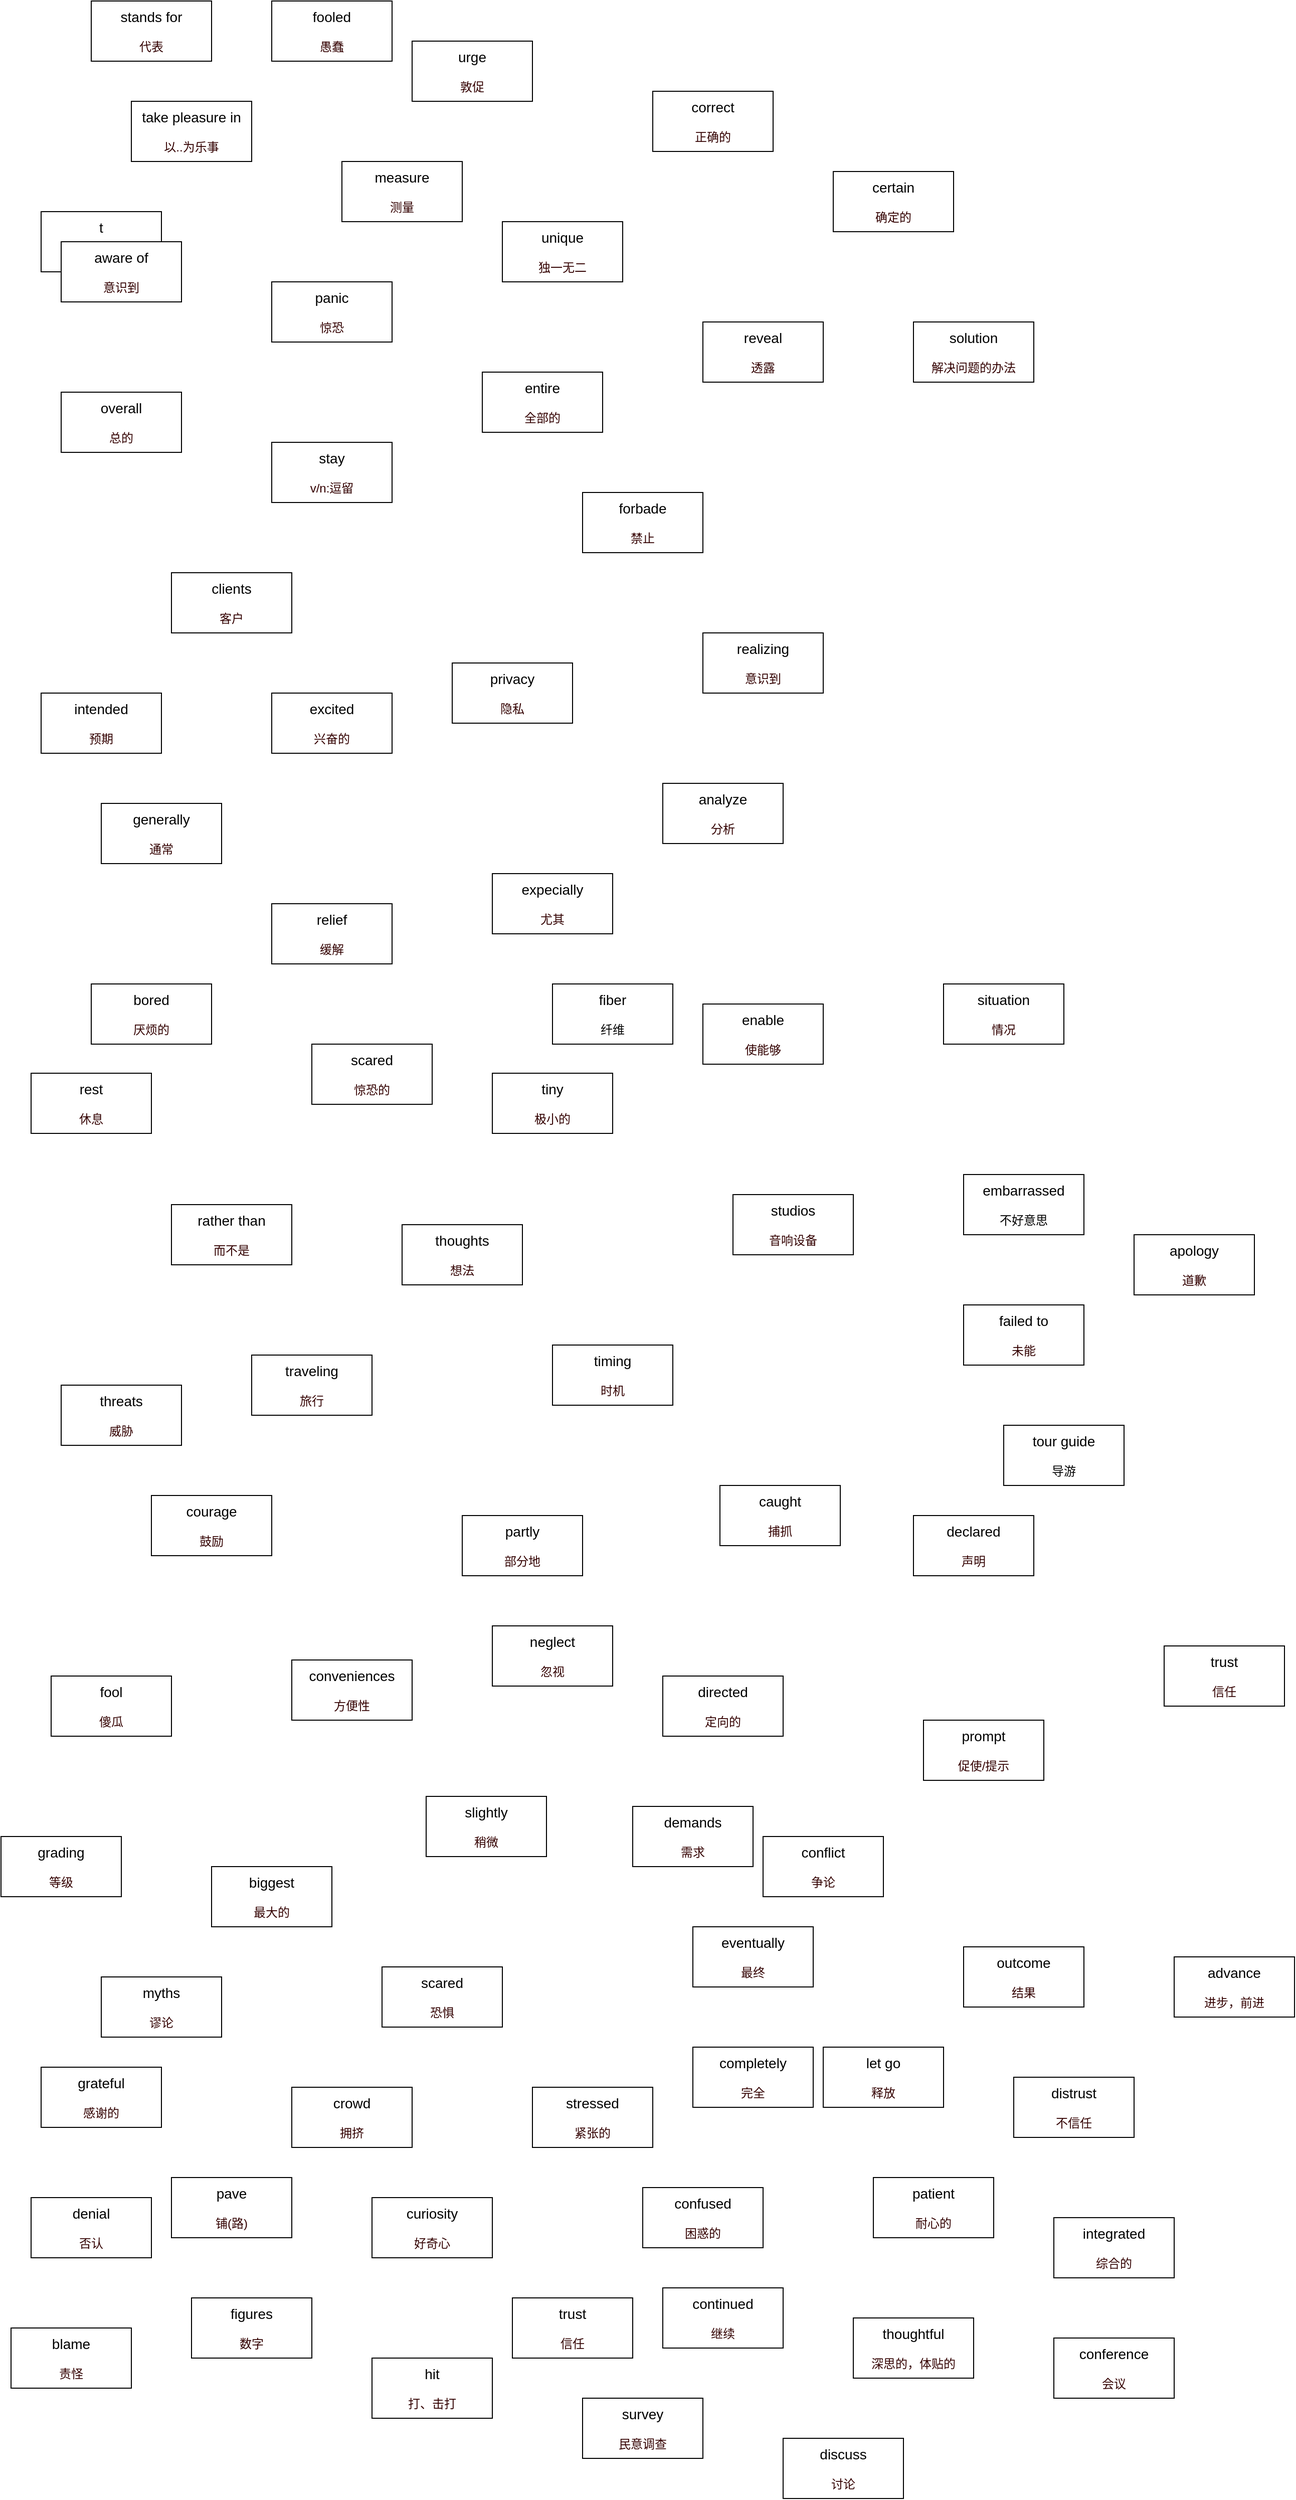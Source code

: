<mxfile>
    <diagram id="ttYuPCzGJ3HdLokVk0_G" name="第 1 页">
        <mxGraphModel dx="1706" dy="431" grid="1" gridSize="10" guides="0" tooltips="1" connect="1" arrows="1" fold="1" page="1" pageScale="1" pageWidth="827" pageHeight="1169" math="0" shadow="0">
            <root>
                <mxCell id="0"/>
                <mxCell id="1" parent="0"/>
                <mxCell id="2" value="&lt;font style=&quot;font-size: 14px&quot;&gt;take pleasure in&lt;br&gt;&lt;/font&gt;&lt;br&gt;&lt;font color=&quot;#330000&quot;&gt;以..为乐事&lt;/font&gt;" style="rounded=0;whiteSpace=wrap;html=1;" parent="1" vertex="1">
                    <mxGeometry x="120" y="140" width="120" height="60" as="geometry"/>
                </mxCell>
                <mxCell id="3" value="&lt;font style=&quot;font-size: 14px&quot;&gt;t&lt;br&gt;&lt;/font&gt;&lt;br&gt;&lt;font color=&quot;#330000&quot;&gt;以&lt;/font&gt;" style="rounded=0;whiteSpace=wrap;html=1;" parent="1" vertex="1">
                    <mxGeometry x="30" y="250" width="120" height="60" as="geometry"/>
                </mxCell>
                <mxCell id="4" value="&lt;font style=&quot;font-size: 14px&quot;&gt;overall&lt;br&gt;&lt;/font&gt;&lt;br&gt;&lt;font color=&quot;#330000&quot;&gt;总的&lt;/font&gt;" style="rounded=0;whiteSpace=wrap;html=1;" parent="1" vertex="1">
                    <mxGeometry x="50" y="430" width="120" height="60" as="geometry"/>
                </mxCell>
                <mxCell id="6" value="&lt;font style=&quot;font-size: 14px&quot;&gt;stay&lt;br&gt;&lt;/font&gt;&lt;br&gt;&lt;font color=&quot;#330000&quot;&gt;v/n:逗留&lt;/font&gt;" style="rounded=0;whiteSpace=wrap;html=1;" parent="1" vertex="1">
                    <mxGeometry x="260" y="480" width="120" height="60" as="geometry"/>
                </mxCell>
                <mxCell id="8" value="&lt;font style=&quot;font-size: 14px&quot;&gt;entire&lt;br&gt;&lt;/font&gt;&lt;br&gt;&lt;font color=&quot;#330000&quot;&gt;全部的&lt;/font&gt;" style="rounded=0;whiteSpace=wrap;html=1;" parent="1" vertex="1">
                    <mxGeometry x="470" y="410" width="120" height="60" as="geometry"/>
                </mxCell>
                <mxCell id="9" value="&lt;font style=&quot;font-size: 14px&quot;&gt;correct&lt;br&gt;&lt;/font&gt;&lt;br&gt;&lt;font color=&quot;#330000&quot;&gt;正确的&lt;/font&gt;" style="rounded=0;whiteSpace=wrap;html=1;" parent="1" vertex="1">
                    <mxGeometry x="640" y="130" width="120" height="60" as="geometry"/>
                </mxCell>
                <mxCell id="10" value="&lt;font style=&quot;font-size: 14px&quot;&gt;unique&lt;br&gt;&lt;/font&gt;&lt;br&gt;&lt;font color=&quot;#330000&quot;&gt;独一无二&lt;/font&gt;" style="rounded=0;whiteSpace=wrap;html=1;" parent="1" vertex="1">
                    <mxGeometry x="490" y="260" width="120" height="60" as="geometry"/>
                </mxCell>
                <mxCell id="11" value="&lt;font style=&quot;font-size: 14px&quot;&gt;forbade&lt;br&gt;&lt;/font&gt;&lt;br&gt;&lt;font color=&quot;#330000&quot;&gt;禁止&lt;/font&gt;" style="rounded=0;whiteSpace=wrap;html=1;" parent="1" vertex="1">
                    <mxGeometry x="570" y="530" width="120" height="60" as="geometry"/>
                </mxCell>
                <mxCell id="12" value="&lt;font style=&quot;font-size: 14px&quot;&gt;reveal&lt;br&gt;&lt;/font&gt;&lt;br&gt;&lt;font color=&quot;#330000&quot;&gt;透露&lt;/font&gt;" style="rounded=0;whiteSpace=wrap;html=1;" parent="1" vertex="1">
                    <mxGeometry x="690" y="360" width="120" height="60" as="geometry"/>
                </mxCell>
                <mxCell id="13" value="&lt;font style=&quot;font-size: 14px&quot;&gt;clients&lt;br&gt;&lt;/font&gt;&lt;br&gt;&lt;font color=&quot;#330000&quot;&gt;客户&lt;/font&gt;" style="rounded=0;whiteSpace=wrap;html=1;" parent="1" vertex="1">
                    <mxGeometry x="160" y="610" width="120" height="60" as="geometry"/>
                </mxCell>
                <mxCell id="14" value="&lt;font style=&quot;font-size: 14px&quot;&gt;privacy&lt;br&gt;&lt;/font&gt;&lt;br&gt;&lt;font color=&quot;#330000&quot;&gt;隐私&lt;/font&gt;" style="rounded=0;whiteSpace=wrap;html=1;" parent="1" vertex="1">
                    <mxGeometry x="440" y="700" width="120" height="60" as="geometry"/>
                </mxCell>
                <mxCell id="15" value="&lt;font style=&quot;font-size: 14px&quot;&gt;urge&lt;br&gt;&lt;/font&gt;&lt;br&gt;&lt;font color=&quot;#330000&quot;&gt;敦促&lt;/font&gt;" style="rounded=0;whiteSpace=wrap;html=1;" parent="1" vertex="1">
                    <mxGeometry x="400" y="80" width="120" height="60" as="geometry"/>
                </mxCell>
                <mxCell id="16" value="&lt;font style=&quot;font-size: 14px&quot;&gt;realizing&lt;br&gt;&lt;/font&gt;&lt;br&gt;&lt;font color=&quot;#330000&quot;&gt;意识到&lt;/font&gt;" style="rounded=0;whiteSpace=wrap;html=1;" parent="1" vertex="1">
                    <mxGeometry x="690" y="670" width="120" height="60" as="geometry"/>
                </mxCell>
                <mxCell id="17" value="&lt;font style=&quot;font-size: 14px&quot;&gt;excited&lt;br&gt;&lt;/font&gt;&lt;br&gt;&lt;font color=&quot;#330000&quot;&gt;兴奋的&lt;/font&gt;" style="rounded=0;whiteSpace=wrap;html=1;" parent="1" vertex="1">
                    <mxGeometry x="260" y="730" width="120" height="60" as="geometry"/>
                </mxCell>
                <mxCell id="18" value="&lt;font style=&quot;font-size: 14px&quot;&gt;measure&lt;br&gt;&lt;/font&gt;&lt;br&gt;&lt;font color=&quot;#330000&quot;&gt;测量&lt;/font&gt;" style="rounded=0;whiteSpace=wrap;html=1;" parent="1" vertex="1">
                    <mxGeometry x="330" y="200" width="120" height="60" as="geometry"/>
                </mxCell>
                <mxCell id="19" value="&lt;font style=&quot;font-size: 14px&quot;&gt;stands for&lt;br&gt;&lt;/font&gt;&lt;br&gt;&lt;font color=&quot;#330000&quot;&gt;代表&lt;/font&gt;" style="rounded=0;whiteSpace=wrap;html=1;" parent="1" vertex="1">
                    <mxGeometry x="80" y="40" width="120" height="60" as="geometry"/>
                </mxCell>
                <mxCell id="20" value="&lt;font style=&quot;font-size: 14px&quot;&gt;aware of&lt;br&gt;&lt;/font&gt;&lt;br&gt;&lt;font color=&quot;#330000&quot;&gt;意识到&lt;/font&gt;" style="rounded=0;whiteSpace=wrap;html=1;" parent="1" vertex="1">
                    <mxGeometry x="50" y="280" width="120" height="60" as="geometry"/>
                </mxCell>
                <mxCell id="21" value="&lt;font style=&quot;font-size: 14px&quot;&gt;relief&lt;br&gt;&lt;/font&gt;&lt;br&gt;&lt;font color=&quot;#330000&quot;&gt;缓解&lt;/font&gt;" style="rounded=0;whiteSpace=wrap;html=1;" parent="1" vertex="1">
                    <mxGeometry x="260" y="940" width="120" height="60" as="geometry"/>
                </mxCell>
                <mxCell id="22" value="&lt;font style=&quot;font-size: 14px&quot;&gt;generally&lt;br&gt;&lt;/font&gt;&lt;br&gt;&lt;font color=&quot;#330000&quot;&gt;通常&lt;/font&gt;" style="rounded=0;whiteSpace=wrap;html=1;" parent="1" vertex="1">
                    <mxGeometry x="90" y="840" width="120" height="60" as="geometry"/>
                </mxCell>
                <mxCell id="23" value="&lt;span style=&quot;font-size: 14px&quot;&gt;expecially&lt;/span&gt;&lt;br&gt;&lt;br&gt;&lt;font color=&quot;#330000&quot;&gt;尤其&lt;/font&gt;" style="rounded=0;whiteSpace=wrap;html=1;" parent="1" vertex="1">
                    <mxGeometry x="480" y="910" width="120" height="60" as="geometry"/>
                </mxCell>
                <mxCell id="24" value="&lt;font style=&quot;font-size: 14px&quot;&gt;bored&lt;br&gt;&lt;/font&gt;&lt;br&gt;&lt;font color=&quot;#330000&quot;&gt;厌烦的&lt;/font&gt;" style="rounded=0;whiteSpace=wrap;html=1;" parent="1" vertex="1">
                    <mxGeometry x="80" y="1020" width="120" height="60" as="geometry"/>
                </mxCell>
                <mxCell id="25" value="&lt;font style=&quot;font-size: 14px&quot;&gt;scared&lt;br&gt;&lt;/font&gt;&lt;br&gt;&lt;font color=&quot;#330000&quot;&gt;惊恐的&lt;/font&gt;" style="rounded=0;whiteSpace=wrap;html=1;" parent="1" vertex="1">
                    <mxGeometry x="300" y="1080" width="120" height="60" as="geometry"/>
                </mxCell>
                <mxCell id="26" value="&lt;font style=&quot;font-size: 14px&quot;&gt;enable&lt;br&gt;&lt;/font&gt;&lt;br&gt;&lt;font color=&quot;#330000&quot;&gt;使能够&lt;/font&gt;" style="rounded=0;whiteSpace=wrap;html=1;" parent="1" vertex="1">
                    <mxGeometry x="690" y="1040" width="120" height="60" as="geometry"/>
                </mxCell>
                <mxCell id="27" value="&lt;font style=&quot;font-size: 14px&quot;&gt;analyze&lt;br&gt;&lt;/font&gt;&lt;br&gt;&lt;font color=&quot;#330000&quot;&gt;分析&lt;/font&gt;" style="rounded=0;whiteSpace=wrap;html=1;" parent="1" vertex="1">
                    <mxGeometry x="650" y="820" width="120" height="60" as="geometry"/>
                </mxCell>
                <mxCell id="28" value="&lt;font style=&quot;font-size: 14px&quot;&gt;fooled&lt;br&gt;&lt;/font&gt;&lt;br&gt;&lt;font color=&quot;#330000&quot;&gt;愚蠢&lt;/font&gt;" style="rounded=0;whiteSpace=wrap;html=1;" parent="1" vertex="1">
                    <mxGeometry x="260" y="40" width="120" height="60" as="geometry"/>
                </mxCell>
                <mxCell id="29" value="&lt;font style=&quot;font-size: 14px&quot;&gt;rest&lt;br&gt;&lt;/font&gt;&lt;br&gt;&lt;font color=&quot;#330000&quot;&gt;休息&lt;/font&gt;" style="rounded=0;whiteSpace=wrap;html=1;" parent="1" vertex="1">
                    <mxGeometry x="20" y="1109" width="120" height="60" as="geometry"/>
                </mxCell>
                <mxCell id="30" value="&lt;font style=&quot;font-size: 14px&quot;&gt;tiny&lt;br&gt;&lt;/font&gt;&lt;br&gt;&lt;font color=&quot;#330000&quot;&gt;极小的&lt;/font&gt;" style="rounded=0;whiteSpace=wrap;html=1;" parent="1" vertex="1">
                    <mxGeometry x="480" y="1109" width="120" height="60" as="geometry"/>
                </mxCell>
                <mxCell id="31" value="&lt;span style=&quot;font-size: 14px&quot;&gt;fiber&lt;br&gt;&lt;/span&gt;&lt;br&gt;纤维" style="rounded=0;whiteSpace=wrap;html=1;" parent="1" vertex="1">
                    <mxGeometry x="540" y="1020" width="120" height="60" as="geometry"/>
                </mxCell>
                <mxCell id="32" value="&lt;font style=&quot;font-size: 14px&quot;&gt;rather than&lt;br&gt;&lt;/font&gt;&lt;br&gt;&lt;font color=&quot;#330000&quot;&gt;而不是&lt;/font&gt;" style="rounded=0;whiteSpace=wrap;html=1;" parent="1" vertex="1">
                    <mxGeometry x="160" y="1240" width="120" height="60" as="geometry"/>
                </mxCell>
                <mxCell id="33" value="&lt;font style=&quot;font-size: 14px&quot;&gt;thoughts&lt;br&gt;&lt;/font&gt;&lt;br&gt;&lt;font color=&quot;#330000&quot;&gt;想法&lt;/font&gt;" style="rounded=0;whiteSpace=wrap;html=1;" parent="1" vertex="1">
                    <mxGeometry x="390" y="1260" width="120" height="60" as="geometry"/>
                </mxCell>
                <mxCell id="34" value="&lt;font style=&quot;font-size: 14px&quot;&gt;timing&lt;br&gt;&lt;/font&gt;&lt;font color=&quot;#330000&quot;&gt;&lt;br&gt;时机&lt;br&gt;&lt;/font&gt;" style="rounded=0;whiteSpace=wrap;html=1;" parent="1" vertex="1">
                    <mxGeometry x="540" y="1380" width="120" height="60" as="geometry"/>
                </mxCell>
                <mxCell id="35" value="&lt;font style=&quot;font-size: 14px&quot;&gt;traveling&lt;br&gt;&lt;/font&gt;&lt;br&gt;&lt;font color=&quot;#330000&quot;&gt;旅行&lt;/font&gt;" style="rounded=0;whiteSpace=wrap;html=1;" parent="1" vertex="1">
                    <mxGeometry x="240" y="1390" width="120" height="60" as="geometry"/>
                </mxCell>
                <mxCell id="36" value="&lt;font style=&quot;font-size: 14px&quot;&gt;courage&lt;br&gt;&lt;/font&gt;&lt;br&gt;&lt;font color=&quot;#330000&quot;&gt;鼓励&lt;/font&gt;" style="rounded=0;whiteSpace=wrap;html=1;" parent="1" vertex="1">
                    <mxGeometry x="140" y="1530" width="120" height="60" as="geometry"/>
                </mxCell>
                <mxCell id="37" value="&lt;font style=&quot;font-size: 14px&quot;&gt;partly&lt;br&gt;&lt;/font&gt;&lt;br&gt;&lt;font color=&quot;#330000&quot;&gt;部分地&lt;/font&gt;" style="rounded=0;whiteSpace=wrap;html=1;" parent="1" vertex="1">
                    <mxGeometry x="450" y="1550" width="120" height="60" as="geometry"/>
                </mxCell>
                <mxCell id="38" value="&lt;font style=&quot;font-size: 14px&quot;&gt;threats&lt;br&gt;&lt;/font&gt;&lt;br&gt;&lt;font color=&quot;#330000&quot;&gt;威胁&lt;/font&gt;" style="rounded=0;whiteSpace=wrap;html=1;" parent="1" vertex="1">
                    <mxGeometry x="50" y="1420" width="120" height="60" as="geometry"/>
                </mxCell>
                <mxCell id="39" value="&lt;font style=&quot;font-size: 14px&quot;&gt;fool&lt;br&gt;&lt;/font&gt;&lt;br&gt;&lt;font color=&quot;#330000&quot;&gt;傻瓜&lt;/font&gt;" style="rounded=0;whiteSpace=wrap;html=1;" parent="1" vertex="1">
                    <mxGeometry x="40" y="1710" width="120" height="60" as="geometry"/>
                </mxCell>
                <mxCell id="40" value="&lt;span style=&quot;font-size: 14px&quot;&gt;conveniences&lt;br&gt;&lt;/span&gt;&lt;br&gt;&lt;font color=&quot;#330000&quot;&gt;方便性&lt;/font&gt;" style="rounded=0;whiteSpace=wrap;html=1;" parent="1" vertex="1">
                    <mxGeometry x="280" y="1694" width="120" height="60" as="geometry"/>
                </mxCell>
                <mxCell id="41" value="&lt;font style=&quot;font-size: 14px&quot;&gt;caught&lt;br&gt;&lt;/font&gt;&lt;br&gt;&lt;font color=&quot;#330000&quot;&gt;捕抓&lt;/font&gt;" style="rounded=0;whiteSpace=wrap;html=1;" parent="1" vertex="1">
                    <mxGeometry x="707" y="1520" width="120" height="60" as="geometry"/>
                </mxCell>
                <mxCell id="42" value="&lt;font style=&quot;font-size: 14px&quot;&gt;directed&lt;br&gt;&lt;/font&gt;&lt;br&gt;&lt;font color=&quot;#330000&quot;&gt;定向的&lt;/font&gt;" style="rounded=0;whiteSpace=wrap;html=1;" parent="1" vertex="1">
                    <mxGeometry x="650" y="1710" width="120" height="60" as="geometry"/>
                </mxCell>
                <mxCell id="44" value="&lt;font style=&quot;font-size: 14px&quot;&gt;neglect&lt;br&gt;&lt;/font&gt;&lt;br&gt;&lt;font color=&quot;#330000&quot;&gt;忽视&lt;/font&gt;" style="rounded=0;whiteSpace=wrap;html=1;" parent="1" vertex="1">
                    <mxGeometry x="480" y="1660" width="120" height="60" as="geometry"/>
                </mxCell>
                <mxCell id="45" value="&lt;font style=&quot;font-size: 14px&quot;&gt;studios&lt;br&gt;&lt;/font&gt;&lt;br&gt;&lt;font color=&quot;#330000&quot;&gt;音响设备&lt;/font&gt;" style="rounded=0;whiteSpace=wrap;html=1;" parent="1" vertex="1">
                    <mxGeometry x="720" y="1230" width="120" height="60" as="geometry"/>
                </mxCell>
                <mxCell id="46" value="&lt;font style=&quot;font-size: 14px&quot;&gt;failed to&lt;br&gt;&lt;/font&gt;&lt;br&gt;&lt;font color=&quot;#330000&quot;&gt;未能&lt;/font&gt;" style="rounded=0;whiteSpace=wrap;html=1;" parent="1" vertex="1">
                    <mxGeometry x="950" y="1340" width="120" height="60" as="geometry"/>
                </mxCell>
                <mxCell id="47" value="&lt;font style=&quot;font-size: 14px&quot;&gt;embarrassed&lt;br&gt;&lt;/font&gt;&lt;br&gt;不好意思" style="rounded=0;whiteSpace=wrap;html=1;" parent="1" vertex="1">
                    <mxGeometry x="950" y="1210" width="120" height="60" as="geometry"/>
                </mxCell>
                <mxCell id="48" value="&lt;font style=&quot;font-size: 14px&quot;&gt;tour guide&lt;br&gt;&lt;/font&gt;&lt;br&gt;导游" style="rounded=0;whiteSpace=wrap;html=1;" parent="1" vertex="1">
                    <mxGeometry x="990" y="1460" width="120" height="60" as="geometry"/>
                </mxCell>
                <mxCell id="49" value="&lt;font style=&quot;font-size: 14px&quot;&gt;biggest&lt;br&gt;&lt;/font&gt;&lt;br&gt;&lt;font color=&quot;#330000&quot;&gt;最大的&lt;/font&gt;" style="rounded=0;whiteSpace=wrap;html=1;" parent="1" vertex="1">
                    <mxGeometry x="200" y="1900" width="120" height="60" as="geometry"/>
                </mxCell>
                <mxCell id="50" value="&lt;font style=&quot;font-size: 14px&quot;&gt;slightly&lt;br&gt;&lt;/font&gt;&lt;br&gt;&lt;font color=&quot;#330000&quot;&gt;稍微&lt;/font&gt;" style="rounded=0;whiteSpace=wrap;html=1;" parent="1" vertex="1">
                    <mxGeometry x="414" y="1830" width="120" height="60" as="geometry"/>
                </mxCell>
                <mxCell id="51" value="&lt;font style=&quot;font-size: 14px&quot;&gt;grading&lt;br&gt;&lt;/font&gt;&lt;br&gt;&lt;font color=&quot;#330000&quot;&gt;等级&lt;/font&gt;" style="rounded=0;whiteSpace=wrap;html=1;" parent="1" vertex="1">
                    <mxGeometry x="-10" y="1870" width="120" height="60" as="geometry"/>
                </mxCell>
                <mxCell id="52" value="&lt;font style=&quot;font-size: 14px&quot;&gt;scared&lt;br&gt;&lt;/font&gt;&lt;br&gt;&lt;font color=&quot;#330000&quot;&gt;恐惧&lt;/font&gt;" style="rounded=0;whiteSpace=wrap;html=1;" parent="1" vertex="1">
                    <mxGeometry x="370" y="2000" width="120" height="60" as="geometry"/>
                </mxCell>
                <mxCell id="53" value="&lt;font style=&quot;font-size: 14px&quot;&gt;myths&lt;br&gt;&lt;/font&gt;&lt;br&gt;&lt;font color=&quot;#330000&quot;&gt;谬论&lt;/font&gt;" style="rounded=0;whiteSpace=wrap;html=1;" parent="1" vertex="1">
                    <mxGeometry x="90" y="2010" width="120" height="60" as="geometry"/>
                </mxCell>
                <mxCell id="54" value="&lt;font style=&quot;font-size: 14px&quot;&gt;crowd&lt;br&gt;&lt;/font&gt;&lt;br&gt;&lt;font color=&quot;#330000&quot;&gt;拥挤&lt;/font&gt;" style="rounded=0;whiteSpace=wrap;html=1;" parent="1" vertex="1">
                    <mxGeometry x="280" y="2120" width="120" height="60" as="geometry"/>
                </mxCell>
                <mxCell id="55" value="&lt;font style=&quot;font-size: 14px&quot;&gt;panic&lt;br&gt;&lt;/font&gt;&lt;br&gt;&lt;font color=&quot;#330000&quot;&gt;惊恐&lt;/font&gt;" style="rounded=0;whiteSpace=wrap;html=1;" parent="1" vertex="1">
                    <mxGeometry x="260" y="320" width="120" height="60" as="geometry"/>
                </mxCell>
                <mxCell id="56" value="&lt;font style=&quot;font-size: 14px&quot;&gt;intended&lt;br&gt;&lt;/font&gt;&lt;br&gt;&lt;font color=&quot;#330000&quot;&gt;预期&lt;/font&gt;" style="rounded=0;whiteSpace=wrap;html=1;" parent="1" vertex="1">
                    <mxGeometry x="30" y="730" width="120" height="60" as="geometry"/>
                </mxCell>
                <mxCell id="57" value="&lt;font style=&quot;font-size: 14px&quot;&gt;declared&lt;br&gt;&lt;/font&gt;&lt;br&gt;&lt;font color=&quot;#330000&quot;&gt;声明&lt;/font&gt;" style="rounded=0;whiteSpace=wrap;html=1;" parent="1" vertex="1">
                    <mxGeometry x="900" y="1550" width="120" height="60" as="geometry"/>
                </mxCell>
                <mxCell id="58" value="&lt;span style=&quot;font-size: 14px&quot;&gt;certain&lt;br&gt;&lt;/span&gt;&lt;br&gt;&lt;font color=&quot;#330000&quot;&gt;确定的&lt;/font&gt;" style="rounded=0;whiteSpace=wrap;html=1;" parent="1" vertex="1">
                    <mxGeometry x="820" y="210" width="120" height="60" as="geometry"/>
                </mxCell>
                <mxCell id="59" value="&lt;font style=&quot;font-size: 14px&quot;&gt;solution&lt;br&gt;&lt;/font&gt;&lt;br&gt;&lt;font color=&quot;#330000&quot;&gt;解决问题的办法&lt;/font&gt;" style="rounded=0;whiteSpace=wrap;html=1;" parent="1" vertex="1">
                    <mxGeometry x="900" y="360" width="120" height="60" as="geometry"/>
                </mxCell>
                <mxCell id="60" value="&lt;font style=&quot;font-size: 14px&quot;&gt;prompt&lt;br&gt;&lt;/font&gt;&lt;br&gt;&lt;font color=&quot;#330000&quot;&gt;促使/提示&lt;/font&gt;" style="rounded=0;whiteSpace=wrap;html=1;" parent="1" vertex="1">
                    <mxGeometry x="910" y="1754" width="120" height="60" as="geometry"/>
                </mxCell>
                <mxCell id="61" value="&lt;font style=&quot;font-size: 14px&quot;&gt;trust&lt;br&gt;&lt;/font&gt;&lt;br&gt;&lt;font color=&quot;#330000&quot;&gt;信任&lt;/font&gt;" style="rounded=0;whiteSpace=wrap;html=1;" parent="1" vertex="1">
                    <mxGeometry x="1150" y="1680" width="120" height="60" as="geometry"/>
                </mxCell>
                <mxCell id="62" value="&lt;font style=&quot;font-size: 14px&quot;&gt;grateful&lt;br&gt;&lt;/font&gt;&lt;br&gt;&lt;font color=&quot;#330000&quot;&gt;感谢的&lt;/font&gt;" style="rounded=0;whiteSpace=wrap;html=1;" parent="1" vertex="1">
                    <mxGeometry x="30" y="2100" width="120" height="60" as="geometry"/>
                </mxCell>
                <mxCell id="63" value="&lt;font style=&quot;font-size: 14px&quot;&gt;pave&lt;br&gt;&lt;/font&gt;&lt;br&gt;&lt;font color=&quot;#330000&quot;&gt;铺(&lt;/font&gt;&lt;span style=&quot;color: rgb(51 , 0 , 0)&quot;&gt;路&lt;/span&gt;&lt;font color=&quot;#330000&quot;&gt;)&lt;/font&gt;" style="rounded=0;whiteSpace=wrap;html=1;" parent="1" vertex="1">
                    <mxGeometry x="160" y="2210" width="120" height="60" as="geometry"/>
                </mxCell>
                <mxCell id="64" value="&lt;font style=&quot;font-size: 14px&quot;&gt;curiosity&lt;br&gt;&lt;/font&gt;&lt;br&gt;&lt;font color=&quot;#330000&quot;&gt;好奇心&lt;/font&gt;" style="rounded=0;whiteSpace=wrap;html=1;" parent="1" vertex="1">
                    <mxGeometry x="360" y="2230" width="120" height="60" as="geometry"/>
                </mxCell>
                <mxCell id="65" value="&lt;font style=&quot;font-size: 14px&quot;&gt;stressed&lt;br&gt;&lt;/font&gt;&lt;br&gt;&lt;font color=&quot;#330000&quot;&gt;紧张的&lt;/font&gt;" style="rounded=0;whiteSpace=wrap;html=1;" parent="1" vertex="1">
                    <mxGeometry x="520" y="2120" width="120" height="60" as="geometry"/>
                </mxCell>
                <mxCell id="66" value="&lt;font style=&quot;font-size: 14px&quot;&gt;eventually&lt;br&gt;&lt;/font&gt;&lt;br&gt;&lt;font color=&quot;#330000&quot;&gt;最终&lt;/font&gt;" style="rounded=0;whiteSpace=wrap;html=1;" parent="1" vertex="1">
                    <mxGeometry x="680" y="1960" width="120" height="60" as="geometry"/>
                </mxCell>
                <mxCell id="67" value="&lt;font style=&quot;font-size: 14px&quot;&gt;denial&lt;br&gt;&lt;/font&gt;&lt;br&gt;&lt;font color=&quot;#330000&quot;&gt;否认&lt;/font&gt;" style="rounded=0;whiteSpace=wrap;html=1;" parent="1" vertex="1">
                    <mxGeometry x="20" y="2230" width="120" height="60" as="geometry"/>
                </mxCell>
                <mxCell id="68" value="&lt;font style=&quot;font-size: 14px&quot;&gt;figures&lt;br&gt;&lt;/font&gt;&lt;br&gt;&lt;font color=&quot;#330000&quot;&gt;数字&lt;/font&gt;" style="rounded=0;whiteSpace=wrap;html=1;" parent="1" vertex="1">
                    <mxGeometry x="180" y="2330" width="120" height="60" as="geometry"/>
                </mxCell>
                <mxCell id="69" value="&lt;font style=&quot;font-size: 14px&quot;&gt;blame&lt;br&gt;&lt;/font&gt;&lt;br&gt;&lt;font color=&quot;#330000&quot;&gt;责怪&lt;/font&gt;" style="rounded=0;whiteSpace=wrap;html=1;" parent="1" vertex="1">
                    <mxGeometry y="2360" width="120" height="60" as="geometry"/>
                </mxCell>
                <mxCell id="71" value="&lt;span style=&quot;font-size: 14px&quot;&gt;situation&lt;br&gt;&lt;/span&gt;&lt;br&gt;&lt;font color=&quot;#330000&quot;&gt;情况&lt;/font&gt;" style="rounded=0;whiteSpace=wrap;html=1;" parent="1" vertex="1">
                    <mxGeometry x="930" y="1020" width="120" height="60" as="geometry"/>
                </mxCell>
                <mxCell id="72" value="&lt;font style=&quot;font-size: 14px&quot;&gt;apology&lt;br&gt;&lt;/font&gt;&lt;br&gt;&lt;font color=&quot;#330000&quot;&gt;道歉&lt;/font&gt;" style="rounded=0;whiteSpace=wrap;html=1;" parent="1" vertex="1">
                    <mxGeometry x="1120" y="1270" width="120" height="60" as="geometry"/>
                </mxCell>
                <mxCell id="73" value="&lt;font style=&quot;font-size: 14px&quot;&gt;let go&lt;br&gt;&lt;/font&gt;&lt;br&gt;&lt;font color=&quot;#330000&quot;&gt;释放&lt;/font&gt;" style="rounded=0;whiteSpace=wrap;html=1;" parent="1" vertex="1">
                    <mxGeometry x="810" y="2080" width="120" height="60" as="geometry"/>
                </mxCell>
                <mxCell id="74" value="&lt;font style=&quot;font-size: 14px&quot;&gt;conflict&lt;br&gt;&lt;/font&gt;&lt;br&gt;&lt;font color=&quot;#330000&quot;&gt;争论&lt;/font&gt;" style="rounded=0;whiteSpace=wrap;html=1;" parent="1" vertex="1">
                    <mxGeometry x="750" y="1870" width="120" height="60" as="geometry"/>
                </mxCell>
                <mxCell id="75" value="&lt;font style=&quot;font-size: 14px&quot;&gt;outcome&lt;br&gt;&lt;/font&gt;&lt;br&gt;&lt;font color=&quot;#330000&quot;&gt;结果&lt;/font&gt;" style="rounded=0;whiteSpace=wrap;html=1;" parent="1" vertex="1">
                    <mxGeometry x="950" y="1980" width="120" height="60" as="geometry"/>
                </mxCell>
                <mxCell id="76" value="&lt;font style=&quot;font-size: 14px&quot;&gt;confused&lt;br&gt;&lt;/font&gt;&lt;br&gt;&lt;font color=&quot;#330000&quot;&gt;困惑的&lt;/font&gt;" style="rounded=0;whiteSpace=wrap;html=1;" parent="1" vertex="1">
                    <mxGeometry x="630" y="2220" width="120" height="60" as="geometry"/>
                </mxCell>
                <mxCell id="77" value="&lt;font style=&quot;font-size: 14px&quot;&gt;trust&lt;br&gt;&lt;/font&gt;&lt;br&gt;&lt;font color=&quot;#330000&quot;&gt;信任&lt;/font&gt;" style="rounded=0;whiteSpace=wrap;html=1;" parent="1" vertex="1">
                    <mxGeometry x="500" y="2330" width="120" height="60" as="geometry"/>
                </mxCell>
                <mxCell id="78" value="&lt;font style=&quot;font-size: 14px&quot;&gt;completely&lt;br&gt;&lt;/font&gt;&lt;br&gt;&lt;font color=&quot;#330000&quot;&gt;完全&lt;/font&gt;" style="rounded=0;whiteSpace=wrap;html=1;" parent="1" vertex="1">
                    <mxGeometry x="680" y="2080" width="120" height="60" as="geometry"/>
                </mxCell>
                <mxCell id="79" value="&lt;font style=&quot;font-size: 14px&quot;&gt;continued&lt;br&gt;&lt;/font&gt;&lt;br&gt;&lt;font color=&quot;#330000&quot;&gt;继续&lt;/font&gt;" style="rounded=0;whiteSpace=wrap;html=1;" parent="1" vertex="1">
                    <mxGeometry x="650" y="2320" width="120" height="60" as="geometry"/>
                </mxCell>
                <mxCell id="80" value="&lt;font style=&quot;font-size: 14px&quot;&gt;demands&lt;br&gt;&lt;/font&gt;&lt;br&gt;&lt;font color=&quot;#330000&quot;&gt;需求&lt;/font&gt;" style="rounded=0;whiteSpace=wrap;html=1;" parent="1" vertex="1">
                    <mxGeometry x="620" y="1840" width="120" height="60" as="geometry"/>
                </mxCell>
                <mxCell id="81" value="&lt;font style=&quot;font-size: 14px&quot;&gt;advance&lt;br&gt;&lt;/font&gt;&lt;br&gt;&lt;font color=&quot;#330000&quot;&gt;进步，前进&lt;/font&gt;" style="rounded=0;whiteSpace=wrap;html=1;" parent="1" vertex="1">
                    <mxGeometry x="1160" y="1990" width="120" height="60" as="geometry"/>
                </mxCell>
                <mxCell id="82" value="&lt;font style=&quot;font-size: 14px&quot;&gt;patient&lt;br&gt;&lt;/font&gt;&lt;br&gt;&lt;font color=&quot;#330000&quot;&gt;耐心的&lt;/font&gt;" style="rounded=0;whiteSpace=wrap;html=1;" parent="1" vertex="1">
                    <mxGeometry x="860" y="2210" width="120" height="60" as="geometry"/>
                </mxCell>
                <mxCell id="83" value="&lt;font style=&quot;font-size: 14px&quot;&gt;thoughtful&lt;br&gt;&lt;/font&gt;&lt;br&gt;&lt;font color=&quot;#330000&quot;&gt;深思的，体贴的&lt;/font&gt;" style="rounded=0;whiteSpace=wrap;html=1;" parent="1" vertex="1">
                    <mxGeometry x="840" y="2350" width="120" height="60" as="geometry"/>
                </mxCell>
                <mxCell id="84" value="&lt;font style=&quot;font-size: 14px&quot;&gt;hit&lt;br&gt;&lt;/font&gt;&lt;br&gt;&lt;font color=&quot;#330000&quot;&gt;打、击打&lt;/font&gt;" style="rounded=0;whiteSpace=wrap;html=1;" vertex="1" parent="1">
                    <mxGeometry x="360" y="2390" width="120" height="60" as="geometry"/>
                </mxCell>
                <mxCell id="85" value="&lt;font style=&quot;font-size: 14px&quot;&gt;distrust&lt;br&gt;&lt;/font&gt;&lt;br&gt;&lt;font color=&quot;#330000&quot;&gt;不信任&lt;/font&gt;" style="rounded=0;whiteSpace=wrap;html=1;" vertex="1" parent="1">
                    <mxGeometry x="1000" y="2110" width="120" height="60" as="geometry"/>
                </mxCell>
                <mxCell id="86" value="&lt;font style=&quot;font-size: 14px&quot;&gt;integrated&lt;br&gt;&lt;/font&gt;&lt;br&gt;&lt;font color=&quot;#330000&quot;&gt;综合的&lt;/font&gt;" style="rounded=0;whiteSpace=wrap;html=1;" vertex="1" parent="1">
                    <mxGeometry x="1040" y="2250" width="120" height="60" as="geometry"/>
                </mxCell>
                <mxCell id="87" value="&lt;font style=&quot;font-size: 14px&quot;&gt;conference&lt;br&gt;&lt;/font&gt;&lt;br&gt;&lt;font color=&quot;#330000&quot;&gt;会议&lt;/font&gt;" style="rounded=0;whiteSpace=wrap;html=1;" vertex="1" parent="1">
                    <mxGeometry x="1040" y="2370" width="120" height="60" as="geometry"/>
                </mxCell>
                <mxCell id="88" value="&lt;font style=&quot;font-size: 14px&quot;&gt;survey&lt;br&gt;&lt;/font&gt;&lt;br&gt;&lt;font color=&quot;#330000&quot;&gt;民意调查&lt;/font&gt;" style="rounded=0;whiteSpace=wrap;html=1;" vertex="1" parent="1">
                    <mxGeometry x="570" y="2430" width="120" height="60" as="geometry"/>
                </mxCell>
                <mxCell id="89" value="&lt;font style=&quot;font-size: 14px&quot;&gt;discuss&lt;br&gt;&lt;/font&gt;&lt;br&gt;&lt;font color=&quot;#330000&quot;&gt;讨论&lt;/font&gt;" style="rounded=0;whiteSpace=wrap;html=1;" vertex="1" parent="1">
                    <mxGeometry x="770" y="2470" width="120" height="60" as="geometry"/>
                </mxCell>
            </root>
        </mxGraphModel>
    </diagram>
</mxfile>